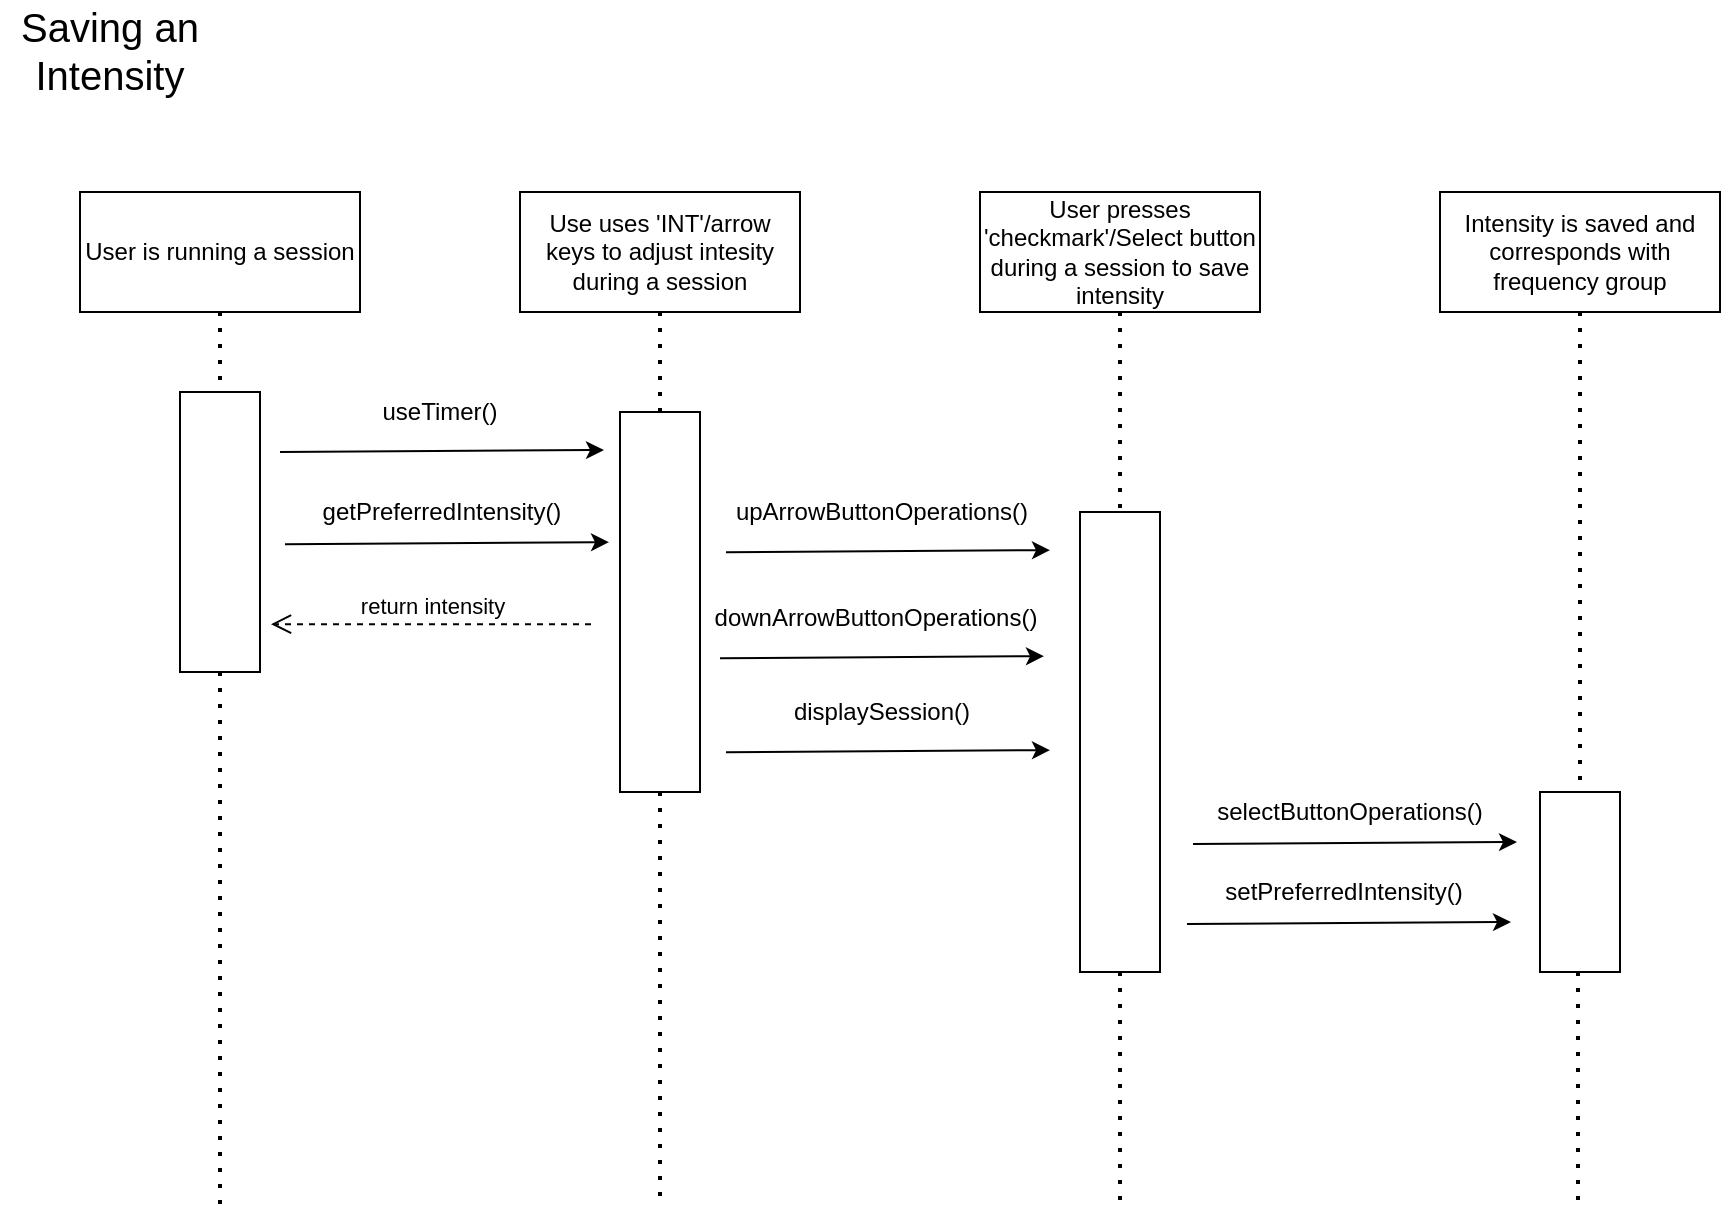 <mxfile version="17.4.2" type="device"><diagram id="Fz4JGoxk1COhSuvWzvzY" name="Page-1"><mxGraphModel dx="1185" dy="729" grid="1" gridSize="10" guides="1" tooltips="1" connect="1" arrows="1" fold="1" page="1" pageScale="1" pageWidth="850" pageHeight="1100" math="0" shadow="0"><root><mxCell id="0"/><mxCell id="1" parent="0"/><mxCell id="GELX0aFOdU3LiFUQyjLO-2" value="Use uses 'INT'/arrow keys to adjust intesity during a session" style="rounded=0;whiteSpace=wrap;html=1;" parent="1" vertex="1"><mxGeometry x="320" y="110" width="140" height="60" as="geometry"/></mxCell><mxCell id="GELX0aFOdU3LiFUQyjLO-3" value="" style="endArrow=none;dashed=1;html=1;dashPattern=1 3;strokeWidth=2;rounded=0;exitX=0.5;exitY=1;exitDx=0;exitDy=0;startArrow=none;" parent="1" source="GELX0aFOdU3LiFUQyjLO-5" edge="1"><mxGeometry width="50" height="50" relative="1" as="geometry"><mxPoint x="600" y="458" as="sourcePoint"/><mxPoint x="390" y="618" as="targetPoint"/></mxGeometry></mxCell><mxCell id="GELX0aFOdU3LiFUQyjLO-4" value="" style="endArrow=none;dashed=1;html=1;dashPattern=1 3;strokeWidth=2;rounded=0;exitX=0.5;exitY=1;exitDx=0;exitDy=0;" parent="1" source="GELX0aFOdU3LiFUQyjLO-2" target="GELX0aFOdU3LiFUQyjLO-5" edge="1"><mxGeometry width="50" height="50" relative="1" as="geometry"><mxPoint x="380" y="178" as="sourcePoint"/><mxPoint x="380" y="858" as="targetPoint"/></mxGeometry></mxCell><mxCell id="GELX0aFOdU3LiFUQyjLO-5" value="" style="rounded=0;whiteSpace=wrap;html=1;" parent="1" vertex="1"><mxGeometry x="370" y="220" width="40" height="190" as="geometry"/></mxCell><mxCell id="GELX0aFOdU3LiFUQyjLO-6" value="&lt;font style=&quot;font-size: 20px&quot;&gt;Saving an Intensity&lt;/font&gt;" style="text;html=1;strokeColor=none;fillColor=none;align=center;verticalAlign=middle;whiteSpace=wrap;rounded=0;" parent="1" vertex="1"><mxGeometry x="60" y="14" width="110" height="50" as="geometry"/></mxCell><mxCell id="GELX0aFOdU3LiFUQyjLO-7" value="User presses 'checkmark'/Select button during a session to save intensity" style="rounded=0;whiteSpace=wrap;html=1;" parent="1" vertex="1"><mxGeometry x="550" y="110" width="140" height="60" as="geometry"/></mxCell><mxCell id="GELX0aFOdU3LiFUQyjLO-8" value="" style="endArrow=none;dashed=1;html=1;dashPattern=1 3;strokeWidth=2;rounded=0;exitX=0.5;exitY=1;exitDx=0;exitDy=0;startArrow=none;" parent="1" source="GELX0aFOdU3LiFUQyjLO-10" edge="1"><mxGeometry width="50" height="50" relative="1" as="geometry"><mxPoint x="830" y="458" as="sourcePoint"/><mxPoint x="620" y="618" as="targetPoint"/></mxGeometry></mxCell><mxCell id="GELX0aFOdU3LiFUQyjLO-9" value="" style="endArrow=none;dashed=1;html=1;dashPattern=1 3;strokeWidth=2;rounded=0;exitX=0.5;exitY=1;exitDx=0;exitDy=0;" parent="1" target="GELX0aFOdU3LiFUQyjLO-10" edge="1"><mxGeometry width="50" height="50" relative="1" as="geometry"><mxPoint x="620" y="170" as="sourcePoint"/><mxPoint x="610" y="858" as="targetPoint"/></mxGeometry></mxCell><mxCell id="GELX0aFOdU3LiFUQyjLO-10" value="" style="rounded=0;whiteSpace=wrap;html=1;" parent="1" vertex="1"><mxGeometry x="600" y="270" width="40" height="230" as="geometry"/></mxCell><mxCell id="GvCp_-NGyHee0qapY12V-1" value="getPreferredIntensity()" style="text;html=1;strokeColor=none;fillColor=none;align=center;verticalAlign=middle;whiteSpace=wrap;rounded=0;" parent="1" vertex="1"><mxGeometry x="205.5" y="260.08" width="150" height="20" as="geometry"/></mxCell><mxCell id="GvCp_-NGyHee0qapY12V-2" value="" style="endArrow=classic;html=1;rounded=0;" parent="1" edge="1"><mxGeometry width="50" height="50" relative="1" as="geometry"><mxPoint x="202.5" y="286.08" as="sourcePoint"/><mxPoint x="364.5" y="285.08" as="targetPoint"/></mxGeometry></mxCell><mxCell id="GvCp_-NGyHee0qapY12V-3" value="User is running a session" style="rounded=0;whiteSpace=wrap;html=1;" parent="1" vertex="1"><mxGeometry x="100" y="110" width="140" height="60" as="geometry"/></mxCell><mxCell id="GvCp_-NGyHee0qapY12V-4" value="" style="endArrow=none;dashed=1;html=1;dashPattern=1 3;strokeWidth=2;rounded=0;exitX=0.5;exitY=1;exitDx=0;exitDy=0;startArrow=none;" parent="1" source="GvCp_-NGyHee0qapY12V-6" edge="1"><mxGeometry width="50" height="50" relative="1" as="geometry"><mxPoint x="380" y="458" as="sourcePoint"/><mxPoint x="170" y="618" as="targetPoint"/></mxGeometry></mxCell><mxCell id="GvCp_-NGyHee0qapY12V-5" value="" style="endArrow=none;dashed=1;html=1;dashPattern=1 3;strokeWidth=2;rounded=0;exitX=0.5;exitY=1;exitDx=0;exitDy=0;" parent="1" source="GvCp_-NGyHee0qapY12V-3" target="GvCp_-NGyHee0qapY12V-6" edge="1"><mxGeometry width="50" height="50" relative="1" as="geometry"><mxPoint x="160" y="178" as="sourcePoint"/><mxPoint x="160" y="858" as="targetPoint"/></mxGeometry></mxCell><mxCell id="GvCp_-NGyHee0qapY12V-6" value="" style="rounded=0;whiteSpace=wrap;html=1;" parent="1" vertex="1"><mxGeometry x="150" y="210" width="40" height="140" as="geometry"/></mxCell><mxCell id="GvCp_-NGyHee0qapY12V-7" value="selectButtonOperations()" style="text;html=1;strokeColor=none;fillColor=none;align=center;verticalAlign=middle;whiteSpace=wrap;rounded=0;" parent="1" vertex="1"><mxGeometry x="659.5" y="410" width="150" height="20" as="geometry"/></mxCell><mxCell id="GvCp_-NGyHee0qapY12V-8" value="" style="endArrow=classic;html=1;rounded=0;" parent="1" edge="1"><mxGeometry width="50" height="50" relative="1" as="geometry"><mxPoint x="656.5" y="436" as="sourcePoint"/><mxPoint x="818.5" y="435" as="targetPoint"/></mxGeometry></mxCell><mxCell id="GvCp_-NGyHee0qapY12V-10" value="Intensity is saved and corresponds with frequency group" style="rounded=0;whiteSpace=wrap;html=1;" parent="1" vertex="1"><mxGeometry x="780" y="110" width="140" height="60" as="geometry"/></mxCell><mxCell id="GvCp_-NGyHee0qapY12V-12" value="" style="endArrow=none;dashed=1;html=1;dashPattern=1 3;strokeWidth=2;rounded=0;exitX=0.5;exitY=1;exitDx=0;exitDy=0;" parent="1" source="GvCp_-NGyHee0qapY12V-10" target="GvCp_-NGyHee0qapY12V-13" edge="1"><mxGeometry width="50" height="50" relative="1" as="geometry"><mxPoint x="840" y="168" as="sourcePoint"/><mxPoint x="840" y="848" as="targetPoint"/></mxGeometry></mxCell><mxCell id="GvCp_-NGyHee0qapY12V-13" value="" style="rounded=0;whiteSpace=wrap;html=1;" parent="1" vertex="1"><mxGeometry x="830" y="410" width="40" height="90" as="geometry"/></mxCell><mxCell id="GvCp_-NGyHee0qapY12V-14" value="useTimer()" style="text;html=1;strokeColor=none;fillColor=none;align=center;verticalAlign=middle;whiteSpace=wrap;rounded=0;" parent="1" vertex="1"><mxGeometry x="205" y="210" width="150" height="20" as="geometry"/></mxCell><mxCell id="GvCp_-NGyHee0qapY12V-15" value="" style="endArrow=classic;html=1;rounded=0;" parent="1" edge="1"><mxGeometry width="50" height="50" relative="1" as="geometry"><mxPoint x="200" y="240" as="sourcePoint"/><mxPoint x="362" y="239" as="targetPoint"/></mxGeometry></mxCell><mxCell id="GvCp_-NGyHee0qapY12V-16" value="return intensity" style="html=1;verticalAlign=bottom;endArrow=open;dashed=1;endSize=8;rounded=0;" parent="1" edge="1"><mxGeometry relative="1" as="geometry"><mxPoint x="355.5" y="326.08" as="sourcePoint"/><mxPoint x="195.5" y="326.08" as="targetPoint"/></mxGeometry></mxCell><mxCell id="GvCp_-NGyHee0qapY12V-17" value="upArrowButtonOperations()" style="text;html=1;strokeColor=none;fillColor=none;align=center;verticalAlign=middle;whiteSpace=wrap;rounded=0;" parent="1" vertex="1"><mxGeometry x="426" y="260.08" width="150" height="20" as="geometry"/></mxCell><mxCell id="GvCp_-NGyHee0qapY12V-18" value="" style="endArrow=classic;html=1;rounded=0;" parent="1" edge="1"><mxGeometry width="50" height="50" relative="1" as="geometry"><mxPoint x="423" y="290.08" as="sourcePoint"/><mxPoint x="585" y="289.08" as="targetPoint"/></mxGeometry></mxCell><mxCell id="GvCp_-NGyHee0qapY12V-19" value="downArrowButtonOperations()" style="text;html=1;strokeColor=none;fillColor=none;align=center;verticalAlign=middle;whiteSpace=wrap;rounded=0;" parent="1" vertex="1"><mxGeometry x="423" y="313.08" width="150" height="20" as="geometry"/></mxCell><mxCell id="GvCp_-NGyHee0qapY12V-20" value="" style="endArrow=classic;html=1;rounded=0;" parent="1" edge="1"><mxGeometry width="50" height="50" relative="1" as="geometry"><mxPoint x="420" y="343.08" as="sourcePoint"/><mxPoint x="582" y="342.08" as="targetPoint"/></mxGeometry></mxCell><mxCell id="GvCp_-NGyHee0qapY12V-21" value="displaySession()" style="text;html=1;strokeColor=none;fillColor=none;align=center;verticalAlign=middle;whiteSpace=wrap;rounded=0;" parent="1" vertex="1"><mxGeometry x="426" y="360.08" width="150" height="20" as="geometry"/></mxCell><mxCell id="GvCp_-NGyHee0qapY12V-22" value="" style="endArrow=classic;html=1;rounded=0;" parent="1" edge="1"><mxGeometry width="50" height="50" relative="1" as="geometry"><mxPoint x="423" y="390.08" as="sourcePoint"/><mxPoint x="585" y="389.08" as="targetPoint"/></mxGeometry></mxCell><mxCell id="mn63P1ndd2BVhiw_b8HL-2" value="setPreferredIntensity()" style="text;html=1;strokeColor=none;fillColor=none;align=center;verticalAlign=middle;whiteSpace=wrap;rounded=0;" vertex="1" parent="1"><mxGeometry x="656.5" y="450" width="150" height="20" as="geometry"/></mxCell><mxCell id="mn63P1ndd2BVhiw_b8HL-3" value="" style="endArrow=classic;html=1;rounded=0;" edge="1" parent="1"><mxGeometry width="50" height="50" relative="1" as="geometry"><mxPoint x="653.5" y="476" as="sourcePoint"/><mxPoint x="815.5" y="475" as="targetPoint"/></mxGeometry></mxCell><mxCell id="mn63P1ndd2BVhiw_b8HL-4" value="" style="endArrow=none;dashed=1;html=1;dashPattern=1 3;strokeWidth=2;rounded=0;exitX=0.5;exitY=1;exitDx=0;exitDy=0;startArrow=none;" edge="1" parent="1"><mxGeometry width="50" height="50" relative="1" as="geometry"><mxPoint x="849" y="500" as="sourcePoint"/><mxPoint x="849" y="618" as="targetPoint"/></mxGeometry></mxCell></root></mxGraphModel></diagram></mxfile>